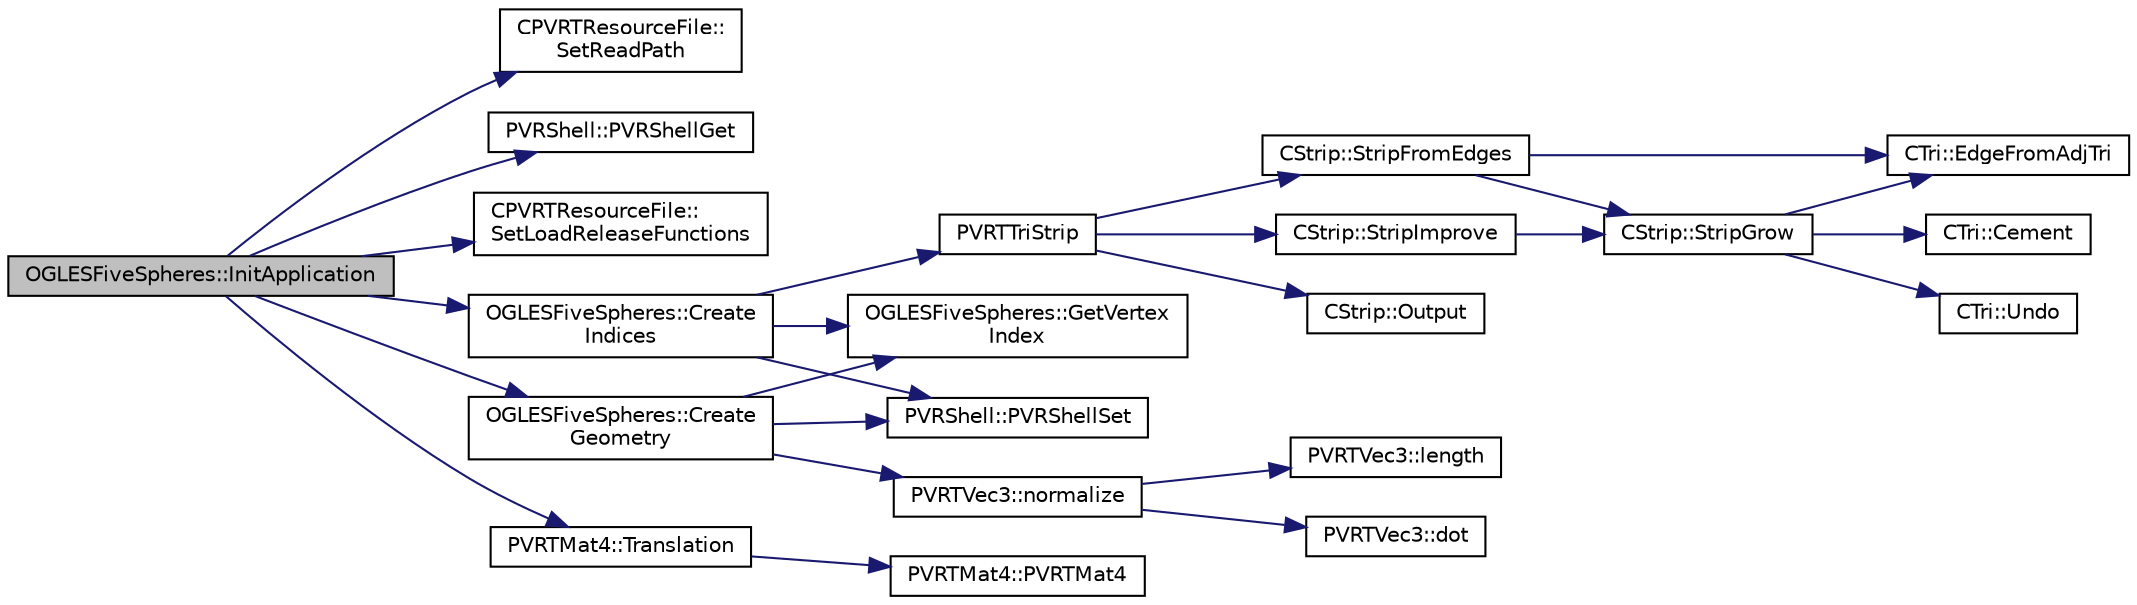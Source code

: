 digraph "OGLESFiveSpheres::InitApplication"
{
  edge [fontname="Helvetica",fontsize="10",labelfontname="Helvetica",labelfontsize="10"];
  node [fontname="Helvetica",fontsize="10",shape=record];
  rankdir="LR";
  Node1 [label="OGLESFiveSpheres::InitApplication",height=0.2,width=0.4,color="black", fillcolor="grey75", style="filled", fontcolor="black"];
  Node1 -> Node2 [color="midnightblue",fontsize="10",style="solid"];
  Node2 [label="CPVRTResourceFile::\lSetReadPath",height=0.2,width=0.4,color="black", fillcolor="white", style="filled",URL="$class_c_p_v_r_t_resource_file.html#a0e289bb7f281f32af4497d26753f577c",tooltip="Sets the read path. "];
  Node1 -> Node3 [color="midnightblue",fontsize="10",style="solid"];
  Node3 [label="PVRShell::PVRShellGet",height=0.2,width=0.4,color="black", fillcolor="white", style="filled",URL="$class_p_v_r_shell.html#ad58b00376cdae7a8aeea41fc17367bfd",tooltip="This function is used to get parameters from the PVRShell. It can be called from anywhere in the prog..."];
  Node1 -> Node4 [color="midnightblue",fontsize="10",style="solid"];
  Node4 [label="CPVRTResourceFile::\lSetLoadReleaseFunctions",height=0.2,width=0.4,color="black", fillcolor="white", style="filled",URL="$class_c_p_v_r_t_resource_file.html#a798c5394174550e8c18e3113c9485fce",tooltip="This function is used to override the CPVRTResource file loading functions. If you pass NULL in as th..."];
  Node1 -> Node5 [color="midnightblue",fontsize="10",style="solid"];
  Node5 [label="OGLESFiveSpheres::Create\lGeometry",height=0.2,width=0.4,color="black", fillcolor="white", style="filled",URL="$class_o_g_l_e_s_five_spheres.html#a0f24b7aaca535643c9a5b7e060ab99d8"];
  Node5 -> Node6 [color="midnightblue",fontsize="10",style="solid"];
  Node6 [label="PVRShell::PVRShellSet",height=0.2,width=0.4,color="black", fillcolor="white", style="filled",URL="$class_p_v_r_shell.html#afe4052dde87d659948defdd63529eee6",tooltip="This function is used to pass preferences to the PVRShell. If used, this function must be called from..."];
  Node5 -> Node7 [color="midnightblue",fontsize="10",style="solid"];
  Node7 [label="OGLESFiveSpheres::GetVertex\lIndex",height=0.2,width=0.4,color="black", fillcolor="white", style="filled",URL="$class_o_g_l_e_s_five_spheres.html#a9ae1a2b80fd9cb72ddf8c8cd5d361804"];
  Node5 -> Node8 [color="midnightblue",fontsize="10",style="solid"];
  Node8 [label="PVRTVec3::normalize",height=0.2,width=0.4,color="black", fillcolor="white", style="filled",URL="$struct_p_v_r_t_vec3.html#a18fbcf5025ed7c64bb00ba27f94302a4",tooltip="normalizes the vector "];
  Node8 -> Node9 [color="midnightblue",fontsize="10",style="solid"];
  Node9 [label="PVRTVec3::dot",height=0.2,width=0.4,color="black", fillcolor="white", style="filled",URL="$struct_p_v_r_t_vec3.html#af9156c21175c3f3b04fb11295f336623",tooltip="calculate the scalar product of two PVRTVec3s "];
  Node8 -> Node10 [color="midnightblue",fontsize="10",style="solid"];
  Node10 [label="PVRTVec3::length",height=0.2,width=0.4,color="black", fillcolor="white", style="filled",URL="$struct_p_v_r_t_vec3.html#aa2c1f573d504ea9ebe52d112cfd91222",tooltip="calculates the magnitude of the vector "];
  Node1 -> Node11 [color="midnightblue",fontsize="10",style="solid"];
  Node11 [label="OGLESFiveSpheres::Create\lIndices",height=0.2,width=0.4,color="black", fillcolor="white", style="filled",URL="$class_o_g_l_e_s_five_spheres.html#ad8851bcd5f7af66ba348b946fece874e"];
  Node11 -> Node6 [color="midnightblue",fontsize="10",style="solid"];
  Node11 -> Node7 [color="midnightblue",fontsize="10",style="solid"];
  Node11 -> Node12 [color="midnightblue",fontsize="10",style="solid"];
  Node12 [label="PVRTTriStrip",height=0.2,width=0.4,color="black", fillcolor="white", style="filled",URL="$_p_v_r_t_tri_strip_8h.html#ab0aea1649a854ff2e3afdd9739ac7a32",tooltip="Reads a triangle list and generates an optimised triangle strip. "];
  Node12 -> Node13 [color="midnightblue",fontsize="10",style="solid"];
  Node13 [label="CStrip::StripFromEdges",height=0.2,width=0.4,color="black", fillcolor="white", style="filled",URL="$class_c_strip.html#af80cd2f5d3a943127c34dd6af9751ee3"];
  Node13 -> Node14 [color="midnightblue",fontsize="10",style="solid"];
  Node14 [label="CStrip::StripGrow",height=0.2,width=0.4,color="black", fillcolor="white", style="filled",URL="$class_c_strip.html#ab63dd8a0b984134e4db1aa10111e743f"];
  Node14 -> Node15 [color="midnightblue",fontsize="10",style="solid"];
  Node15 [label="CTri::EdgeFromAdjTri",height=0.2,width=0.4,color="black", fillcolor="white", style="filled",URL="$class_c_tri.html#a85d6603e71c559770222fe69798af1f5"];
  Node14 -> Node16 [color="midnightblue",fontsize="10",style="solid"];
  Node16 [label="CTri::Cement",height=0.2,width=0.4,color="black", fillcolor="white", style="filled",URL="$class_c_tri.html#a81cf9e059f724080845d2a7a1cf34455"];
  Node14 -> Node17 [color="midnightblue",fontsize="10",style="solid"];
  Node17 [label="CTri::Undo",height=0.2,width=0.4,color="black", fillcolor="white", style="filled",URL="$class_c_tri.html#a63141b5c4b07ae602d5b21cdf9e11d03"];
  Node13 -> Node15 [color="midnightblue",fontsize="10",style="solid"];
  Node12 -> Node18 [color="midnightblue",fontsize="10",style="solid"];
  Node18 [label="CStrip::StripImprove",height=0.2,width=0.4,color="black", fillcolor="white", style="filled",URL="$class_c_strip.html#a3e833c14ef1f84a278d8141f78740519"];
  Node18 -> Node14 [color="midnightblue",fontsize="10",style="solid"];
  Node12 -> Node19 [color="midnightblue",fontsize="10",style="solid"];
  Node19 [label="CStrip::Output",height=0.2,width=0.4,color="black", fillcolor="white", style="filled",URL="$class_c_strip.html#abbdfae7e0e99ec424dadb298d7444f32"];
  Node1 -> Node20 [color="midnightblue",fontsize="10",style="solid"];
  Node20 [label="PVRTMat4::Translation",height=0.2,width=0.4,color="black", fillcolor="white", style="filled",URL="$struct_p_v_r_t_mat4.html#ac8394275725110b7ad5f14d05fd4d1fe",tooltip="Calculates a 4x4 matrix corresponding to a transformation of tx, ty and tz distance in each axis..."];
  Node20 -> Node21 [color="midnightblue",fontsize="10",style="solid"];
  Node21 [label="PVRTMat4::PVRTMat4",height=0.2,width=0.4,color="black", fillcolor="white", style="filled",URL="$struct_p_v_r_t_mat4.html#a92e508e35266fed4b96b2e26249ecb06",tooltip="Blank constructor. "];
}
